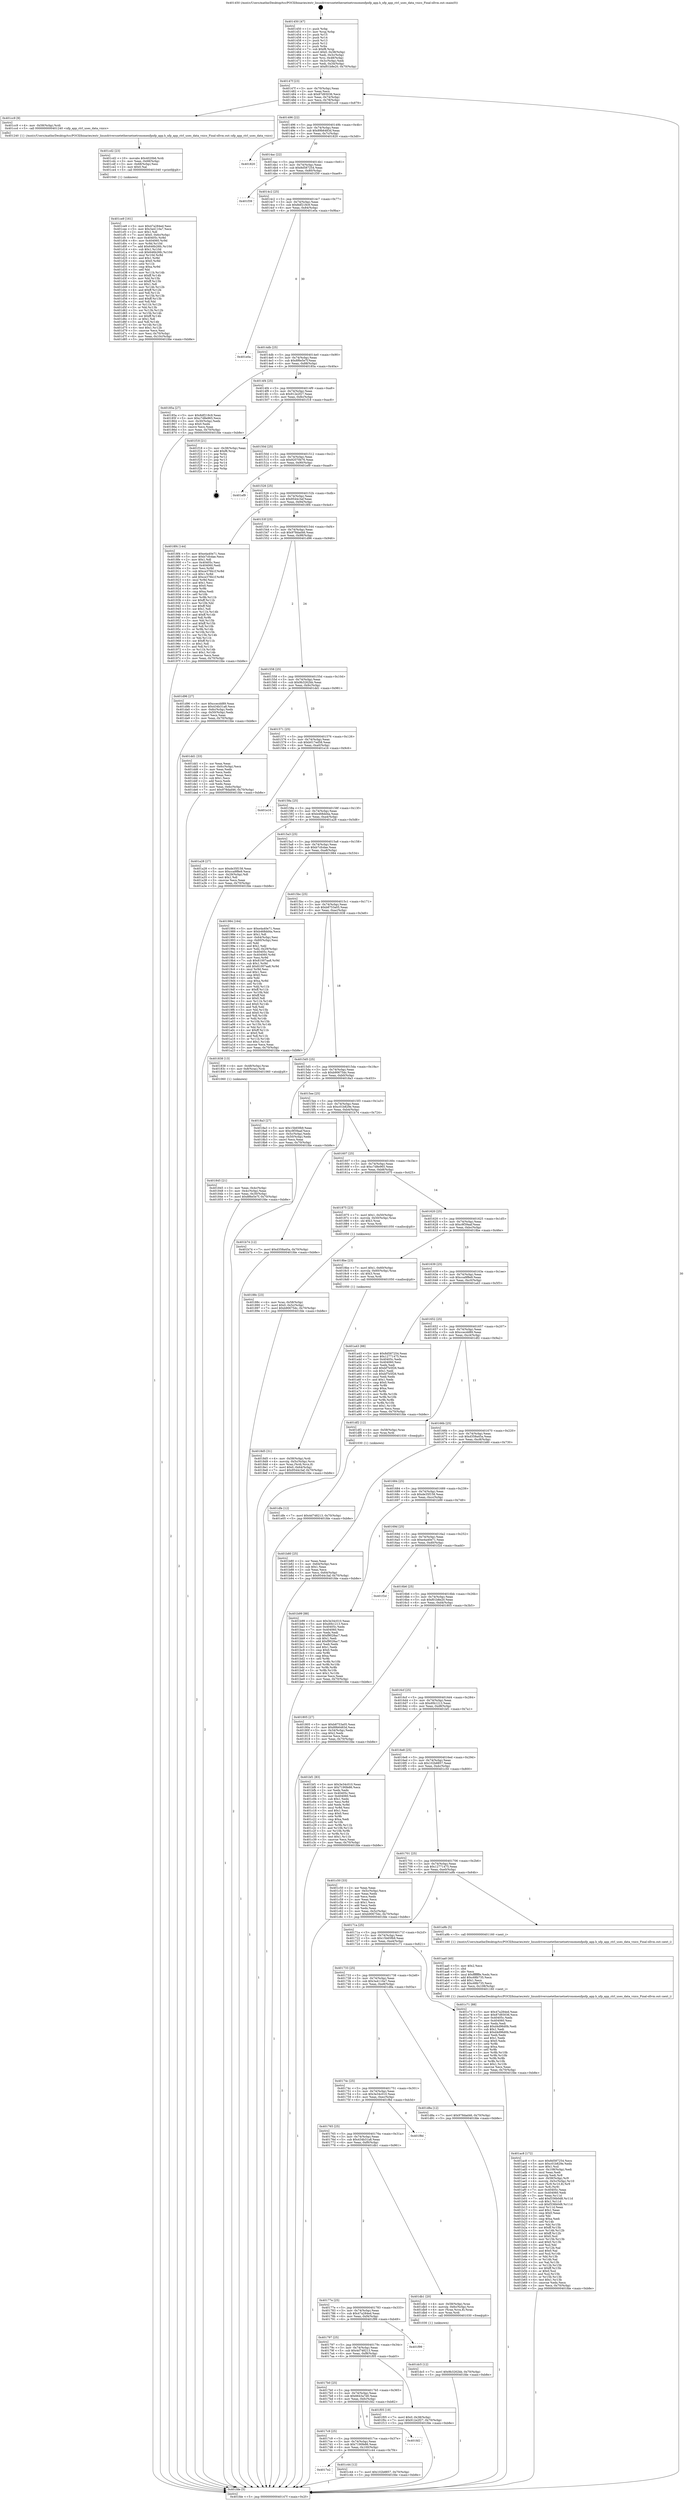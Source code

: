 digraph "0x401450" {
  label = "0x401450 (/mnt/c/Users/mathe/Desktop/tcc/POCII/binaries/extr_linuxdriversnetethernetnetronomenfpnfp_app.h_nfp_app_ctrl_uses_data_vnics_Final-ollvm.out::main(0))"
  labelloc = "t"
  node[shape=record]

  Entry [label="",width=0.3,height=0.3,shape=circle,fillcolor=black,style=filled]
  "0x40147f" [label="{
     0x40147f [23]\l
     | [instrs]\l
     &nbsp;&nbsp;0x40147f \<+3\>: mov -0x70(%rbp),%eax\l
     &nbsp;&nbsp;0x401482 \<+2\>: mov %eax,%ecx\l
     &nbsp;&nbsp;0x401484 \<+6\>: sub $0x87d93036,%ecx\l
     &nbsp;&nbsp;0x40148a \<+3\>: mov %eax,-0x74(%rbp)\l
     &nbsp;&nbsp;0x40148d \<+3\>: mov %ecx,-0x78(%rbp)\l
     &nbsp;&nbsp;0x401490 \<+6\>: je 0000000000401cc9 \<main+0x879\>\l
  }"]
  "0x401cc9" [label="{
     0x401cc9 [9]\l
     | [instrs]\l
     &nbsp;&nbsp;0x401cc9 \<+4\>: mov -0x58(%rbp),%rdi\l
     &nbsp;&nbsp;0x401ccd \<+5\>: call 0000000000401240 \<nfp_app_ctrl_uses_data_vnics\>\l
     | [calls]\l
     &nbsp;&nbsp;0x401240 \{1\} (/mnt/c/Users/mathe/Desktop/tcc/POCII/binaries/extr_linuxdriversnetethernetnetronomenfpnfp_app.h_nfp_app_ctrl_uses_data_vnics_Final-ollvm.out::nfp_app_ctrl_uses_data_vnics)\l
  }"]
  "0x401496" [label="{
     0x401496 [22]\l
     | [instrs]\l
     &nbsp;&nbsp;0x401496 \<+5\>: jmp 000000000040149b \<main+0x4b\>\l
     &nbsp;&nbsp;0x40149b \<+3\>: mov -0x74(%rbp),%eax\l
     &nbsp;&nbsp;0x40149e \<+5\>: sub $0x89b6483d,%eax\l
     &nbsp;&nbsp;0x4014a3 \<+3\>: mov %eax,-0x7c(%rbp)\l
     &nbsp;&nbsp;0x4014a6 \<+6\>: je 0000000000401820 \<main+0x3d0\>\l
  }"]
  Exit [label="",width=0.3,height=0.3,shape=circle,fillcolor=black,style=filled,peripheries=2]
  "0x401820" [label="{
     0x401820\l
  }", style=dashed]
  "0x4014ac" [label="{
     0x4014ac [22]\l
     | [instrs]\l
     &nbsp;&nbsp;0x4014ac \<+5\>: jmp 00000000004014b1 \<main+0x61\>\l
     &nbsp;&nbsp;0x4014b1 \<+3\>: mov -0x74(%rbp),%eax\l
     &nbsp;&nbsp;0x4014b4 \<+5\>: sub $0x8d587254,%eax\l
     &nbsp;&nbsp;0x4014b9 \<+3\>: mov %eax,-0x80(%rbp)\l
     &nbsp;&nbsp;0x4014bc \<+6\>: je 0000000000401f39 \<main+0xae9\>\l
  }"]
  "0x401dfe" [label="{
     0x401dfe [12]\l
     | [instrs]\l
     &nbsp;&nbsp;0x401dfe \<+7\>: movl $0x4d748213,-0x70(%rbp)\l
     &nbsp;&nbsp;0x401e05 \<+5\>: jmp 0000000000401fde \<main+0xb8e\>\l
  }"]
  "0x401f39" [label="{
     0x401f39\l
  }", style=dashed]
  "0x4014c2" [label="{
     0x4014c2 [25]\l
     | [instrs]\l
     &nbsp;&nbsp;0x4014c2 \<+5\>: jmp 00000000004014c7 \<main+0x77\>\l
     &nbsp;&nbsp;0x4014c7 \<+3\>: mov -0x74(%rbp),%eax\l
     &nbsp;&nbsp;0x4014ca \<+5\>: sub $0x8df218c9,%eax\l
     &nbsp;&nbsp;0x4014cf \<+6\>: mov %eax,-0x84(%rbp)\l
     &nbsp;&nbsp;0x4014d5 \<+6\>: je 0000000000401e0a \<main+0x9ba\>\l
  }"]
  "0x401dc5" [label="{
     0x401dc5 [12]\l
     | [instrs]\l
     &nbsp;&nbsp;0x401dc5 \<+7\>: movl $0x9b3262bb,-0x70(%rbp)\l
     &nbsp;&nbsp;0x401dcc \<+5\>: jmp 0000000000401fde \<main+0xb8e\>\l
  }"]
  "0x401e0a" [label="{
     0x401e0a\l
  }", style=dashed]
  "0x4014db" [label="{
     0x4014db [25]\l
     | [instrs]\l
     &nbsp;&nbsp;0x4014db \<+5\>: jmp 00000000004014e0 \<main+0x90\>\l
     &nbsp;&nbsp;0x4014e0 \<+3\>: mov -0x74(%rbp),%eax\l
     &nbsp;&nbsp;0x4014e3 \<+5\>: sub $0x8f6e5e7f,%eax\l
     &nbsp;&nbsp;0x4014e8 \<+6\>: mov %eax,-0x88(%rbp)\l
     &nbsp;&nbsp;0x4014ee \<+6\>: je 000000000040185a \<main+0x40a\>\l
  }"]
  "0x401ce9" [label="{
     0x401ce9 [161]\l
     | [instrs]\l
     &nbsp;&nbsp;0x401ce9 \<+5\>: mov $0x47a284ed,%esi\l
     &nbsp;&nbsp;0x401cee \<+5\>: mov $0x3a4110a7,%ecx\l
     &nbsp;&nbsp;0x401cf3 \<+2\>: mov $0x1,%dl\l
     &nbsp;&nbsp;0x401cf5 \<+7\>: movl $0x0,-0x6c(%rbp)\l
     &nbsp;&nbsp;0x401cfc \<+8\>: mov 0x40405c,%r8d\l
     &nbsp;&nbsp;0x401d04 \<+8\>: mov 0x404060,%r9d\l
     &nbsp;&nbsp;0x401d0c \<+3\>: mov %r8d,%r10d\l
     &nbsp;&nbsp;0x401d0f \<+7\>: add $0x646b26fc,%r10d\l
     &nbsp;&nbsp;0x401d16 \<+4\>: sub $0x1,%r10d\l
     &nbsp;&nbsp;0x401d1a \<+7\>: sub $0x646b26fc,%r10d\l
     &nbsp;&nbsp;0x401d21 \<+4\>: imul %r10d,%r8d\l
     &nbsp;&nbsp;0x401d25 \<+4\>: and $0x1,%r8d\l
     &nbsp;&nbsp;0x401d29 \<+4\>: cmp $0x0,%r8d\l
     &nbsp;&nbsp;0x401d2d \<+4\>: sete %r11b\l
     &nbsp;&nbsp;0x401d31 \<+4\>: cmp $0xa,%r9d\l
     &nbsp;&nbsp;0x401d35 \<+3\>: setl %bl\l
     &nbsp;&nbsp;0x401d38 \<+3\>: mov %r11b,%r14b\l
     &nbsp;&nbsp;0x401d3b \<+4\>: xor $0xff,%r14b\l
     &nbsp;&nbsp;0x401d3f \<+3\>: mov %bl,%r15b\l
     &nbsp;&nbsp;0x401d42 \<+4\>: xor $0xff,%r15b\l
     &nbsp;&nbsp;0x401d46 \<+3\>: xor $0x1,%dl\l
     &nbsp;&nbsp;0x401d49 \<+3\>: mov %r14b,%r12b\l
     &nbsp;&nbsp;0x401d4c \<+4\>: and $0xff,%r12b\l
     &nbsp;&nbsp;0x401d50 \<+3\>: and %dl,%r11b\l
     &nbsp;&nbsp;0x401d53 \<+3\>: mov %r15b,%r13b\l
     &nbsp;&nbsp;0x401d56 \<+4\>: and $0xff,%r13b\l
     &nbsp;&nbsp;0x401d5a \<+2\>: and %dl,%bl\l
     &nbsp;&nbsp;0x401d5c \<+3\>: or %r11b,%r12b\l
     &nbsp;&nbsp;0x401d5f \<+3\>: or %bl,%r13b\l
     &nbsp;&nbsp;0x401d62 \<+3\>: xor %r13b,%r12b\l
     &nbsp;&nbsp;0x401d65 \<+3\>: or %r15b,%r14b\l
     &nbsp;&nbsp;0x401d68 \<+4\>: xor $0xff,%r14b\l
     &nbsp;&nbsp;0x401d6c \<+3\>: or $0x1,%dl\l
     &nbsp;&nbsp;0x401d6f \<+3\>: and %dl,%r14b\l
     &nbsp;&nbsp;0x401d72 \<+3\>: or %r14b,%r12b\l
     &nbsp;&nbsp;0x401d75 \<+4\>: test $0x1,%r12b\l
     &nbsp;&nbsp;0x401d79 \<+3\>: cmovne %ecx,%esi\l
     &nbsp;&nbsp;0x401d7c \<+3\>: mov %esi,-0x70(%rbp)\l
     &nbsp;&nbsp;0x401d7f \<+6\>: mov %eax,-0x10c(%rbp)\l
     &nbsp;&nbsp;0x401d85 \<+5\>: jmp 0000000000401fde \<main+0xb8e\>\l
  }"]
  "0x40185a" [label="{
     0x40185a [27]\l
     | [instrs]\l
     &nbsp;&nbsp;0x40185a \<+5\>: mov $0x8df218c9,%eax\l
     &nbsp;&nbsp;0x40185f \<+5\>: mov $0xc7d8e965,%ecx\l
     &nbsp;&nbsp;0x401864 \<+3\>: mov -0x30(%rbp),%edx\l
     &nbsp;&nbsp;0x401867 \<+3\>: cmp $0x0,%edx\l
     &nbsp;&nbsp;0x40186a \<+3\>: cmove %ecx,%eax\l
     &nbsp;&nbsp;0x40186d \<+3\>: mov %eax,-0x70(%rbp)\l
     &nbsp;&nbsp;0x401870 \<+5\>: jmp 0000000000401fde \<main+0xb8e\>\l
  }"]
  "0x4014f4" [label="{
     0x4014f4 [25]\l
     | [instrs]\l
     &nbsp;&nbsp;0x4014f4 \<+5\>: jmp 00000000004014f9 \<main+0xa9\>\l
     &nbsp;&nbsp;0x4014f9 \<+3\>: mov -0x74(%rbp),%eax\l
     &nbsp;&nbsp;0x4014fc \<+5\>: sub $0x912e2f27,%eax\l
     &nbsp;&nbsp;0x401501 \<+6\>: mov %eax,-0x8c(%rbp)\l
     &nbsp;&nbsp;0x401507 \<+6\>: je 0000000000401f18 \<main+0xac8\>\l
  }"]
  "0x401cd2" [label="{
     0x401cd2 [23]\l
     | [instrs]\l
     &nbsp;&nbsp;0x401cd2 \<+10\>: movabs $0x4020b6,%rdi\l
     &nbsp;&nbsp;0x401cdc \<+3\>: mov %eax,-0x68(%rbp)\l
     &nbsp;&nbsp;0x401cdf \<+3\>: mov -0x68(%rbp),%esi\l
     &nbsp;&nbsp;0x401ce2 \<+2\>: mov $0x0,%al\l
     &nbsp;&nbsp;0x401ce4 \<+5\>: call 0000000000401040 \<printf@plt\>\l
     | [calls]\l
     &nbsp;&nbsp;0x401040 \{1\} (unknown)\l
  }"]
  "0x401f18" [label="{
     0x401f18 [21]\l
     | [instrs]\l
     &nbsp;&nbsp;0x401f18 \<+3\>: mov -0x38(%rbp),%eax\l
     &nbsp;&nbsp;0x401f1b \<+7\>: add $0xf8,%rsp\l
     &nbsp;&nbsp;0x401f22 \<+1\>: pop %rbx\l
     &nbsp;&nbsp;0x401f23 \<+2\>: pop %r12\l
     &nbsp;&nbsp;0x401f25 \<+2\>: pop %r13\l
     &nbsp;&nbsp;0x401f27 \<+2\>: pop %r14\l
     &nbsp;&nbsp;0x401f29 \<+2\>: pop %r15\l
     &nbsp;&nbsp;0x401f2b \<+1\>: pop %rbp\l
     &nbsp;&nbsp;0x401f2c \<+1\>: ret\l
  }"]
  "0x40150d" [label="{
     0x40150d [25]\l
     | [instrs]\l
     &nbsp;&nbsp;0x40150d \<+5\>: jmp 0000000000401512 \<main+0xc2\>\l
     &nbsp;&nbsp;0x401512 \<+3\>: mov -0x74(%rbp),%eax\l
     &nbsp;&nbsp;0x401515 \<+5\>: sub $0x92070b76,%eax\l
     &nbsp;&nbsp;0x40151a \<+6\>: mov %eax,-0x90(%rbp)\l
     &nbsp;&nbsp;0x401520 \<+6\>: je 0000000000401ef9 \<main+0xaa9\>\l
  }"]
  "0x4017e2" [label="{
     0x4017e2\l
  }", style=dashed]
  "0x401ef9" [label="{
     0x401ef9\l
  }", style=dashed]
  "0x401526" [label="{
     0x401526 [25]\l
     | [instrs]\l
     &nbsp;&nbsp;0x401526 \<+5\>: jmp 000000000040152b \<main+0xdb\>\l
     &nbsp;&nbsp;0x40152b \<+3\>: mov -0x74(%rbp),%eax\l
     &nbsp;&nbsp;0x40152e \<+5\>: sub $0x9544c3af,%eax\l
     &nbsp;&nbsp;0x401533 \<+6\>: mov %eax,-0x94(%rbp)\l
     &nbsp;&nbsp;0x401539 \<+6\>: je 00000000004018f4 \<main+0x4a4\>\l
  }"]
  "0x401c44" [label="{
     0x401c44 [12]\l
     | [instrs]\l
     &nbsp;&nbsp;0x401c44 \<+7\>: movl $0x102b8857,-0x70(%rbp)\l
     &nbsp;&nbsp;0x401c4b \<+5\>: jmp 0000000000401fde \<main+0xb8e\>\l
  }"]
  "0x4018f4" [label="{
     0x4018f4 [144]\l
     | [instrs]\l
     &nbsp;&nbsp;0x4018f4 \<+5\>: mov $0xe4a40e71,%eax\l
     &nbsp;&nbsp;0x4018f9 \<+5\>: mov $0xb7cfcdae,%ecx\l
     &nbsp;&nbsp;0x4018fe \<+2\>: mov $0x1,%dl\l
     &nbsp;&nbsp;0x401900 \<+7\>: mov 0x40405c,%esi\l
     &nbsp;&nbsp;0x401907 \<+7\>: mov 0x404060,%edi\l
     &nbsp;&nbsp;0x40190e \<+3\>: mov %esi,%r8d\l
     &nbsp;&nbsp;0x401911 \<+7\>: sub $0xce376b1f,%r8d\l
     &nbsp;&nbsp;0x401918 \<+4\>: sub $0x1,%r8d\l
     &nbsp;&nbsp;0x40191c \<+7\>: add $0xce376b1f,%r8d\l
     &nbsp;&nbsp;0x401923 \<+4\>: imul %r8d,%esi\l
     &nbsp;&nbsp;0x401927 \<+3\>: and $0x1,%esi\l
     &nbsp;&nbsp;0x40192a \<+3\>: cmp $0x0,%esi\l
     &nbsp;&nbsp;0x40192d \<+4\>: sete %r9b\l
     &nbsp;&nbsp;0x401931 \<+3\>: cmp $0xa,%edi\l
     &nbsp;&nbsp;0x401934 \<+4\>: setl %r10b\l
     &nbsp;&nbsp;0x401938 \<+3\>: mov %r9b,%r11b\l
     &nbsp;&nbsp;0x40193b \<+4\>: xor $0xff,%r11b\l
     &nbsp;&nbsp;0x40193f \<+3\>: mov %r10b,%bl\l
     &nbsp;&nbsp;0x401942 \<+3\>: xor $0xff,%bl\l
     &nbsp;&nbsp;0x401945 \<+3\>: xor $0x1,%dl\l
     &nbsp;&nbsp;0x401948 \<+3\>: mov %r11b,%r14b\l
     &nbsp;&nbsp;0x40194b \<+4\>: and $0xff,%r14b\l
     &nbsp;&nbsp;0x40194f \<+3\>: and %dl,%r9b\l
     &nbsp;&nbsp;0x401952 \<+3\>: mov %bl,%r15b\l
     &nbsp;&nbsp;0x401955 \<+4\>: and $0xff,%r15b\l
     &nbsp;&nbsp;0x401959 \<+3\>: and %dl,%r10b\l
     &nbsp;&nbsp;0x40195c \<+3\>: or %r9b,%r14b\l
     &nbsp;&nbsp;0x40195f \<+3\>: or %r10b,%r15b\l
     &nbsp;&nbsp;0x401962 \<+3\>: xor %r15b,%r14b\l
     &nbsp;&nbsp;0x401965 \<+3\>: or %bl,%r11b\l
     &nbsp;&nbsp;0x401968 \<+4\>: xor $0xff,%r11b\l
     &nbsp;&nbsp;0x40196c \<+3\>: or $0x1,%dl\l
     &nbsp;&nbsp;0x40196f \<+3\>: and %dl,%r11b\l
     &nbsp;&nbsp;0x401972 \<+3\>: or %r11b,%r14b\l
     &nbsp;&nbsp;0x401975 \<+4\>: test $0x1,%r14b\l
     &nbsp;&nbsp;0x401979 \<+3\>: cmovne %ecx,%eax\l
     &nbsp;&nbsp;0x40197c \<+3\>: mov %eax,-0x70(%rbp)\l
     &nbsp;&nbsp;0x40197f \<+5\>: jmp 0000000000401fde \<main+0xb8e\>\l
  }"]
  "0x40153f" [label="{
     0x40153f [25]\l
     | [instrs]\l
     &nbsp;&nbsp;0x40153f \<+5\>: jmp 0000000000401544 \<main+0xf4\>\l
     &nbsp;&nbsp;0x401544 \<+3\>: mov -0x74(%rbp),%eax\l
     &nbsp;&nbsp;0x401547 \<+5\>: sub $0x978dad46,%eax\l
     &nbsp;&nbsp;0x40154c \<+6\>: mov %eax,-0x98(%rbp)\l
     &nbsp;&nbsp;0x401552 \<+6\>: je 0000000000401d96 \<main+0x946\>\l
  }"]
  "0x4017c9" [label="{
     0x4017c9 [25]\l
     | [instrs]\l
     &nbsp;&nbsp;0x4017c9 \<+5\>: jmp 00000000004017ce \<main+0x37e\>\l
     &nbsp;&nbsp;0x4017ce \<+3\>: mov -0x74(%rbp),%eax\l
     &nbsp;&nbsp;0x4017d1 \<+5\>: sub $0x7190fe86,%eax\l
     &nbsp;&nbsp;0x4017d6 \<+6\>: mov %eax,-0x100(%rbp)\l
     &nbsp;&nbsp;0x4017dc \<+6\>: je 0000000000401c44 \<main+0x7f4\>\l
  }"]
  "0x401d96" [label="{
     0x401d96 [27]\l
     | [instrs]\l
     &nbsp;&nbsp;0x401d96 \<+5\>: mov $0xccecdd89,%eax\l
     &nbsp;&nbsp;0x401d9b \<+5\>: mov $0x434b31a8,%ecx\l
     &nbsp;&nbsp;0x401da0 \<+3\>: mov -0x6c(%rbp),%edx\l
     &nbsp;&nbsp;0x401da3 \<+3\>: cmp -0x50(%rbp),%edx\l
     &nbsp;&nbsp;0x401da6 \<+3\>: cmovl %ecx,%eax\l
     &nbsp;&nbsp;0x401da9 \<+3\>: mov %eax,-0x70(%rbp)\l
     &nbsp;&nbsp;0x401dac \<+5\>: jmp 0000000000401fde \<main+0xb8e\>\l
  }"]
  "0x401558" [label="{
     0x401558 [25]\l
     | [instrs]\l
     &nbsp;&nbsp;0x401558 \<+5\>: jmp 000000000040155d \<main+0x10d\>\l
     &nbsp;&nbsp;0x40155d \<+3\>: mov -0x74(%rbp),%eax\l
     &nbsp;&nbsp;0x401560 \<+5\>: sub $0x9b3262bb,%eax\l
     &nbsp;&nbsp;0x401565 \<+6\>: mov %eax,-0x9c(%rbp)\l
     &nbsp;&nbsp;0x40156b \<+6\>: je 0000000000401dd1 \<main+0x981\>\l
  }"]
  "0x401fd2" [label="{
     0x401fd2\l
  }", style=dashed]
  "0x401dd1" [label="{
     0x401dd1 [33]\l
     | [instrs]\l
     &nbsp;&nbsp;0x401dd1 \<+2\>: xor %eax,%eax\l
     &nbsp;&nbsp;0x401dd3 \<+3\>: mov -0x6c(%rbp),%ecx\l
     &nbsp;&nbsp;0x401dd6 \<+2\>: mov %eax,%edx\l
     &nbsp;&nbsp;0x401dd8 \<+2\>: sub %ecx,%edx\l
     &nbsp;&nbsp;0x401dda \<+2\>: mov %eax,%ecx\l
     &nbsp;&nbsp;0x401ddc \<+3\>: sub $0x1,%ecx\l
     &nbsp;&nbsp;0x401ddf \<+2\>: add %ecx,%edx\l
     &nbsp;&nbsp;0x401de1 \<+2\>: sub %edx,%eax\l
     &nbsp;&nbsp;0x401de3 \<+3\>: mov %eax,-0x6c(%rbp)\l
     &nbsp;&nbsp;0x401de6 \<+7\>: movl $0x978dad46,-0x70(%rbp)\l
     &nbsp;&nbsp;0x401ded \<+5\>: jmp 0000000000401fde \<main+0xb8e\>\l
  }"]
  "0x401571" [label="{
     0x401571 [25]\l
     | [instrs]\l
     &nbsp;&nbsp;0x401571 \<+5\>: jmp 0000000000401576 \<main+0x126\>\l
     &nbsp;&nbsp;0x401576 \<+3\>: mov -0x74(%rbp),%eax\l
     &nbsp;&nbsp;0x401579 \<+5\>: sub $0xb017ed58,%eax\l
     &nbsp;&nbsp;0x40157e \<+6\>: mov %eax,-0xa0(%rbp)\l
     &nbsp;&nbsp;0x401584 \<+6\>: je 0000000000401e16 \<main+0x9c6\>\l
  }"]
  "0x4017b0" [label="{
     0x4017b0 [25]\l
     | [instrs]\l
     &nbsp;&nbsp;0x4017b0 \<+5\>: jmp 00000000004017b5 \<main+0x365\>\l
     &nbsp;&nbsp;0x4017b5 \<+3\>: mov -0x74(%rbp),%eax\l
     &nbsp;&nbsp;0x4017b8 \<+5\>: sub $0x6643a7d0,%eax\l
     &nbsp;&nbsp;0x4017bd \<+6\>: mov %eax,-0xfc(%rbp)\l
     &nbsp;&nbsp;0x4017c3 \<+6\>: je 0000000000401fd2 \<main+0xb82\>\l
  }"]
  "0x401e16" [label="{
     0x401e16\l
  }", style=dashed]
  "0x40158a" [label="{
     0x40158a [25]\l
     | [instrs]\l
     &nbsp;&nbsp;0x40158a \<+5\>: jmp 000000000040158f \<main+0x13f\>\l
     &nbsp;&nbsp;0x40158f \<+3\>: mov -0x74(%rbp),%eax\l
     &nbsp;&nbsp;0x401592 \<+5\>: sub $0xb468dd4a,%eax\l
     &nbsp;&nbsp;0x401597 \<+6\>: mov %eax,-0xa4(%rbp)\l
     &nbsp;&nbsp;0x40159d \<+6\>: je 0000000000401a28 \<main+0x5d8\>\l
  }"]
  "0x401f05" [label="{
     0x401f05 [19]\l
     | [instrs]\l
     &nbsp;&nbsp;0x401f05 \<+7\>: movl $0x0,-0x38(%rbp)\l
     &nbsp;&nbsp;0x401f0c \<+7\>: movl $0x912e2f27,-0x70(%rbp)\l
     &nbsp;&nbsp;0x401f13 \<+5\>: jmp 0000000000401fde \<main+0xb8e\>\l
  }"]
  "0x401a28" [label="{
     0x401a28 [27]\l
     | [instrs]\l
     &nbsp;&nbsp;0x401a28 \<+5\>: mov $0xde35f158,%eax\l
     &nbsp;&nbsp;0x401a2d \<+5\>: mov $0xcca9f8e9,%ecx\l
     &nbsp;&nbsp;0x401a32 \<+3\>: mov -0x29(%rbp),%dl\l
     &nbsp;&nbsp;0x401a35 \<+3\>: test $0x1,%dl\l
     &nbsp;&nbsp;0x401a38 \<+3\>: cmovne %ecx,%eax\l
     &nbsp;&nbsp;0x401a3b \<+3\>: mov %eax,-0x70(%rbp)\l
     &nbsp;&nbsp;0x401a3e \<+5\>: jmp 0000000000401fde \<main+0xb8e\>\l
  }"]
  "0x4015a3" [label="{
     0x4015a3 [25]\l
     | [instrs]\l
     &nbsp;&nbsp;0x4015a3 \<+5\>: jmp 00000000004015a8 \<main+0x158\>\l
     &nbsp;&nbsp;0x4015a8 \<+3\>: mov -0x74(%rbp),%eax\l
     &nbsp;&nbsp;0x4015ab \<+5\>: sub $0xb7cfcdae,%eax\l
     &nbsp;&nbsp;0x4015b0 \<+6\>: mov %eax,-0xa8(%rbp)\l
     &nbsp;&nbsp;0x4015b6 \<+6\>: je 0000000000401984 \<main+0x534\>\l
  }"]
  "0x401797" [label="{
     0x401797 [25]\l
     | [instrs]\l
     &nbsp;&nbsp;0x401797 \<+5\>: jmp 000000000040179c \<main+0x34c\>\l
     &nbsp;&nbsp;0x40179c \<+3\>: mov -0x74(%rbp),%eax\l
     &nbsp;&nbsp;0x40179f \<+5\>: sub $0x4d748213,%eax\l
     &nbsp;&nbsp;0x4017a4 \<+6\>: mov %eax,-0xf8(%rbp)\l
     &nbsp;&nbsp;0x4017aa \<+6\>: je 0000000000401f05 \<main+0xab5\>\l
  }"]
  "0x401984" [label="{
     0x401984 [164]\l
     | [instrs]\l
     &nbsp;&nbsp;0x401984 \<+5\>: mov $0xe4a40e71,%eax\l
     &nbsp;&nbsp;0x401989 \<+5\>: mov $0xb468dd4a,%ecx\l
     &nbsp;&nbsp;0x40198e \<+2\>: mov $0x1,%dl\l
     &nbsp;&nbsp;0x401990 \<+3\>: mov -0x64(%rbp),%esi\l
     &nbsp;&nbsp;0x401993 \<+3\>: cmp -0x60(%rbp),%esi\l
     &nbsp;&nbsp;0x401996 \<+4\>: setl %dil\l
     &nbsp;&nbsp;0x40199a \<+4\>: and $0x1,%dil\l
     &nbsp;&nbsp;0x40199e \<+4\>: mov %dil,-0x29(%rbp)\l
     &nbsp;&nbsp;0x4019a2 \<+7\>: mov 0x40405c,%esi\l
     &nbsp;&nbsp;0x4019a9 \<+8\>: mov 0x404060,%r8d\l
     &nbsp;&nbsp;0x4019b1 \<+3\>: mov %esi,%r9d\l
     &nbsp;&nbsp;0x4019b4 \<+7\>: sub $0x81007aa8,%r9d\l
     &nbsp;&nbsp;0x4019bb \<+4\>: sub $0x1,%r9d\l
     &nbsp;&nbsp;0x4019bf \<+7\>: add $0x81007aa8,%r9d\l
     &nbsp;&nbsp;0x4019c6 \<+4\>: imul %r9d,%esi\l
     &nbsp;&nbsp;0x4019ca \<+3\>: and $0x1,%esi\l
     &nbsp;&nbsp;0x4019cd \<+3\>: cmp $0x0,%esi\l
     &nbsp;&nbsp;0x4019d0 \<+4\>: sete %dil\l
     &nbsp;&nbsp;0x4019d4 \<+4\>: cmp $0xa,%r8d\l
     &nbsp;&nbsp;0x4019d8 \<+4\>: setl %r10b\l
     &nbsp;&nbsp;0x4019dc \<+3\>: mov %dil,%r11b\l
     &nbsp;&nbsp;0x4019df \<+4\>: xor $0xff,%r11b\l
     &nbsp;&nbsp;0x4019e3 \<+3\>: mov %r10b,%bl\l
     &nbsp;&nbsp;0x4019e6 \<+3\>: xor $0xff,%bl\l
     &nbsp;&nbsp;0x4019e9 \<+3\>: xor $0x0,%dl\l
     &nbsp;&nbsp;0x4019ec \<+3\>: mov %r11b,%r14b\l
     &nbsp;&nbsp;0x4019ef \<+4\>: and $0x0,%r14b\l
     &nbsp;&nbsp;0x4019f3 \<+3\>: and %dl,%dil\l
     &nbsp;&nbsp;0x4019f6 \<+3\>: mov %bl,%r15b\l
     &nbsp;&nbsp;0x4019f9 \<+4\>: and $0x0,%r15b\l
     &nbsp;&nbsp;0x4019fd \<+3\>: and %dl,%r10b\l
     &nbsp;&nbsp;0x401a00 \<+3\>: or %dil,%r14b\l
     &nbsp;&nbsp;0x401a03 \<+3\>: or %r10b,%r15b\l
     &nbsp;&nbsp;0x401a06 \<+3\>: xor %r15b,%r14b\l
     &nbsp;&nbsp;0x401a09 \<+3\>: or %bl,%r11b\l
     &nbsp;&nbsp;0x401a0c \<+4\>: xor $0xff,%r11b\l
     &nbsp;&nbsp;0x401a10 \<+3\>: or $0x0,%dl\l
     &nbsp;&nbsp;0x401a13 \<+3\>: and %dl,%r11b\l
     &nbsp;&nbsp;0x401a16 \<+3\>: or %r11b,%r14b\l
     &nbsp;&nbsp;0x401a19 \<+4\>: test $0x1,%r14b\l
     &nbsp;&nbsp;0x401a1d \<+3\>: cmovne %ecx,%eax\l
     &nbsp;&nbsp;0x401a20 \<+3\>: mov %eax,-0x70(%rbp)\l
     &nbsp;&nbsp;0x401a23 \<+5\>: jmp 0000000000401fde \<main+0xb8e\>\l
  }"]
  "0x4015bc" [label="{
     0x4015bc [25]\l
     | [instrs]\l
     &nbsp;&nbsp;0x4015bc \<+5\>: jmp 00000000004015c1 \<main+0x171\>\l
     &nbsp;&nbsp;0x4015c1 \<+3\>: mov -0x74(%rbp),%eax\l
     &nbsp;&nbsp;0x4015c4 \<+5\>: sub $0xb8753a05,%eax\l
     &nbsp;&nbsp;0x4015c9 \<+6\>: mov %eax,-0xac(%rbp)\l
     &nbsp;&nbsp;0x4015cf \<+6\>: je 0000000000401838 \<main+0x3e8\>\l
  }"]
  "0x401f99" [label="{
     0x401f99\l
  }", style=dashed]
  "0x401838" [label="{
     0x401838 [13]\l
     | [instrs]\l
     &nbsp;&nbsp;0x401838 \<+4\>: mov -0x48(%rbp),%rax\l
     &nbsp;&nbsp;0x40183c \<+4\>: mov 0x8(%rax),%rdi\l
     &nbsp;&nbsp;0x401840 \<+5\>: call 0000000000401060 \<atoi@plt\>\l
     | [calls]\l
     &nbsp;&nbsp;0x401060 \{1\} (unknown)\l
  }"]
  "0x4015d5" [label="{
     0x4015d5 [25]\l
     | [instrs]\l
     &nbsp;&nbsp;0x4015d5 \<+5\>: jmp 00000000004015da \<main+0x18a\>\l
     &nbsp;&nbsp;0x4015da \<+3\>: mov -0x74(%rbp),%eax\l
     &nbsp;&nbsp;0x4015dd \<+5\>: sub $0xb90675dc,%eax\l
     &nbsp;&nbsp;0x4015e2 \<+6\>: mov %eax,-0xb0(%rbp)\l
     &nbsp;&nbsp;0x4015e8 \<+6\>: je 00000000004018a3 \<main+0x453\>\l
  }"]
  "0x40177e" [label="{
     0x40177e [25]\l
     | [instrs]\l
     &nbsp;&nbsp;0x40177e \<+5\>: jmp 0000000000401783 \<main+0x333\>\l
     &nbsp;&nbsp;0x401783 \<+3\>: mov -0x74(%rbp),%eax\l
     &nbsp;&nbsp;0x401786 \<+5\>: sub $0x47a284ed,%eax\l
     &nbsp;&nbsp;0x40178b \<+6\>: mov %eax,-0xf4(%rbp)\l
     &nbsp;&nbsp;0x401791 \<+6\>: je 0000000000401f99 \<main+0xb49\>\l
  }"]
  "0x4018a3" [label="{
     0x4018a3 [27]\l
     | [instrs]\l
     &nbsp;&nbsp;0x4018a3 \<+5\>: mov $0x15b65fb9,%eax\l
     &nbsp;&nbsp;0x4018a8 \<+5\>: mov $0xc9f39aaf,%ecx\l
     &nbsp;&nbsp;0x4018ad \<+3\>: mov -0x5c(%rbp),%edx\l
     &nbsp;&nbsp;0x4018b0 \<+3\>: cmp -0x50(%rbp),%edx\l
     &nbsp;&nbsp;0x4018b3 \<+3\>: cmovl %ecx,%eax\l
     &nbsp;&nbsp;0x4018b6 \<+3\>: mov %eax,-0x70(%rbp)\l
     &nbsp;&nbsp;0x4018b9 \<+5\>: jmp 0000000000401fde \<main+0xb8e\>\l
  }"]
  "0x4015ee" [label="{
     0x4015ee [25]\l
     | [instrs]\l
     &nbsp;&nbsp;0x4015ee \<+5\>: jmp 00000000004015f3 \<main+0x1a3\>\l
     &nbsp;&nbsp;0x4015f3 \<+3\>: mov -0x74(%rbp),%eax\l
     &nbsp;&nbsp;0x4015f6 \<+5\>: sub $0xc01b829e,%eax\l
     &nbsp;&nbsp;0x4015fb \<+6\>: mov %eax,-0xb4(%rbp)\l
     &nbsp;&nbsp;0x401601 \<+6\>: je 0000000000401b74 \<main+0x724\>\l
  }"]
  "0x401db1" [label="{
     0x401db1 [20]\l
     | [instrs]\l
     &nbsp;&nbsp;0x401db1 \<+4\>: mov -0x58(%rbp),%rax\l
     &nbsp;&nbsp;0x401db5 \<+4\>: movslq -0x6c(%rbp),%rcx\l
     &nbsp;&nbsp;0x401db9 \<+4\>: mov (%rax,%rcx,8),%rax\l
     &nbsp;&nbsp;0x401dbd \<+3\>: mov %rax,%rdi\l
     &nbsp;&nbsp;0x401dc0 \<+5\>: call 0000000000401030 \<free@plt\>\l
     | [calls]\l
     &nbsp;&nbsp;0x401030 \{1\} (unknown)\l
  }"]
  "0x401b74" [label="{
     0x401b74 [12]\l
     | [instrs]\l
     &nbsp;&nbsp;0x401b74 \<+7\>: movl $0xd358a45a,-0x70(%rbp)\l
     &nbsp;&nbsp;0x401b7b \<+5\>: jmp 0000000000401fde \<main+0xb8e\>\l
  }"]
  "0x401607" [label="{
     0x401607 [25]\l
     | [instrs]\l
     &nbsp;&nbsp;0x401607 \<+5\>: jmp 000000000040160c \<main+0x1bc\>\l
     &nbsp;&nbsp;0x40160c \<+3\>: mov -0x74(%rbp),%eax\l
     &nbsp;&nbsp;0x40160f \<+5\>: sub $0xc7d8e965,%eax\l
     &nbsp;&nbsp;0x401614 \<+6\>: mov %eax,-0xb8(%rbp)\l
     &nbsp;&nbsp;0x40161a \<+6\>: je 0000000000401875 \<main+0x425\>\l
  }"]
  "0x401765" [label="{
     0x401765 [25]\l
     | [instrs]\l
     &nbsp;&nbsp;0x401765 \<+5\>: jmp 000000000040176a \<main+0x31a\>\l
     &nbsp;&nbsp;0x40176a \<+3\>: mov -0x74(%rbp),%eax\l
     &nbsp;&nbsp;0x40176d \<+5\>: sub $0x434b31a8,%eax\l
     &nbsp;&nbsp;0x401772 \<+6\>: mov %eax,-0xf0(%rbp)\l
     &nbsp;&nbsp;0x401778 \<+6\>: je 0000000000401db1 \<main+0x961\>\l
  }"]
  "0x401875" [label="{
     0x401875 [23]\l
     | [instrs]\l
     &nbsp;&nbsp;0x401875 \<+7\>: movl $0x1,-0x50(%rbp)\l
     &nbsp;&nbsp;0x40187c \<+4\>: movslq -0x50(%rbp),%rax\l
     &nbsp;&nbsp;0x401880 \<+4\>: shl $0x3,%rax\l
     &nbsp;&nbsp;0x401884 \<+3\>: mov %rax,%rdi\l
     &nbsp;&nbsp;0x401887 \<+5\>: call 0000000000401050 \<malloc@plt\>\l
     | [calls]\l
     &nbsp;&nbsp;0x401050 \{1\} (unknown)\l
  }"]
  "0x401620" [label="{
     0x401620 [25]\l
     | [instrs]\l
     &nbsp;&nbsp;0x401620 \<+5\>: jmp 0000000000401625 \<main+0x1d5\>\l
     &nbsp;&nbsp;0x401625 \<+3\>: mov -0x74(%rbp),%eax\l
     &nbsp;&nbsp;0x401628 \<+5\>: sub $0xc9f39aaf,%eax\l
     &nbsp;&nbsp;0x40162d \<+6\>: mov %eax,-0xbc(%rbp)\l
     &nbsp;&nbsp;0x401633 \<+6\>: je 00000000004018be \<main+0x46e\>\l
  }"]
  "0x401f8d" [label="{
     0x401f8d\l
  }", style=dashed]
  "0x4018be" [label="{
     0x4018be [23]\l
     | [instrs]\l
     &nbsp;&nbsp;0x4018be \<+7\>: movl $0x1,-0x60(%rbp)\l
     &nbsp;&nbsp;0x4018c5 \<+4\>: movslq -0x60(%rbp),%rax\l
     &nbsp;&nbsp;0x4018c9 \<+4\>: shl $0x3,%rax\l
     &nbsp;&nbsp;0x4018cd \<+3\>: mov %rax,%rdi\l
     &nbsp;&nbsp;0x4018d0 \<+5\>: call 0000000000401050 \<malloc@plt\>\l
     | [calls]\l
     &nbsp;&nbsp;0x401050 \{1\} (unknown)\l
  }"]
  "0x401639" [label="{
     0x401639 [25]\l
     | [instrs]\l
     &nbsp;&nbsp;0x401639 \<+5\>: jmp 000000000040163e \<main+0x1ee\>\l
     &nbsp;&nbsp;0x40163e \<+3\>: mov -0x74(%rbp),%eax\l
     &nbsp;&nbsp;0x401641 \<+5\>: sub $0xcca9f8e9,%eax\l
     &nbsp;&nbsp;0x401646 \<+6\>: mov %eax,-0xc0(%rbp)\l
     &nbsp;&nbsp;0x40164c \<+6\>: je 0000000000401a43 \<main+0x5f3\>\l
  }"]
  "0x40174c" [label="{
     0x40174c [25]\l
     | [instrs]\l
     &nbsp;&nbsp;0x40174c \<+5\>: jmp 0000000000401751 \<main+0x301\>\l
     &nbsp;&nbsp;0x401751 \<+3\>: mov -0x74(%rbp),%eax\l
     &nbsp;&nbsp;0x401754 \<+5\>: sub $0x3e34c010,%eax\l
     &nbsp;&nbsp;0x401759 \<+6\>: mov %eax,-0xec(%rbp)\l
     &nbsp;&nbsp;0x40175f \<+6\>: je 0000000000401f8d \<main+0xb3d\>\l
  }"]
  "0x401a43" [label="{
     0x401a43 [88]\l
     | [instrs]\l
     &nbsp;&nbsp;0x401a43 \<+5\>: mov $0x8d587254,%eax\l
     &nbsp;&nbsp;0x401a48 \<+5\>: mov $0x12771475,%ecx\l
     &nbsp;&nbsp;0x401a4d \<+7\>: mov 0x40405c,%edx\l
     &nbsp;&nbsp;0x401a54 \<+7\>: mov 0x404060,%esi\l
     &nbsp;&nbsp;0x401a5b \<+2\>: mov %edx,%edi\l
     &nbsp;&nbsp;0x401a5d \<+6\>: add $0xbf7b5f26,%edi\l
     &nbsp;&nbsp;0x401a63 \<+3\>: sub $0x1,%edi\l
     &nbsp;&nbsp;0x401a66 \<+6\>: sub $0xbf7b5f26,%edi\l
     &nbsp;&nbsp;0x401a6c \<+3\>: imul %edi,%edx\l
     &nbsp;&nbsp;0x401a6f \<+3\>: and $0x1,%edx\l
     &nbsp;&nbsp;0x401a72 \<+3\>: cmp $0x0,%edx\l
     &nbsp;&nbsp;0x401a75 \<+4\>: sete %r8b\l
     &nbsp;&nbsp;0x401a79 \<+3\>: cmp $0xa,%esi\l
     &nbsp;&nbsp;0x401a7c \<+4\>: setl %r9b\l
     &nbsp;&nbsp;0x401a80 \<+3\>: mov %r8b,%r10b\l
     &nbsp;&nbsp;0x401a83 \<+3\>: and %r9b,%r10b\l
     &nbsp;&nbsp;0x401a86 \<+3\>: xor %r9b,%r8b\l
     &nbsp;&nbsp;0x401a89 \<+3\>: or %r8b,%r10b\l
     &nbsp;&nbsp;0x401a8c \<+4\>: test $0x1,%r10b\l
     &nbsp;&nbsp;0x401a90 \<+3\>: cmovne %ecx,%eax\l
     &nbsp;&nbsp;0x401a93 \<+3\>: mov %eax,-0x70(%rbp)\l
     &nbsp;&nbsp;0x401a96 \<+5\>: jmp 0000000000401fde \<main+0xb8e\>\l
  }"]
  "0x401652" [label="{
     0x401652 [25]\l
     | [instrs]\l
     &nbsp;&nbsp;0x401652 \<+5\>: jmp 0000000000401657 \<main+0x207\>\l
     &nbsp;&nbsp;0x401657 \<+3\>: mov -0x74(%rbp),%eax\l
     &nbsp;&nbsp;0x40165a \<+5\>: sub $0xccecdd89,%eax\l
     &nbsp;&nbsp;0x40165f \<+6\>: mov %eax,-0xc4(%rbp)\l
     &nbsp;&nbsp;0x401665 \<+6\>: je 0000000000401df2 \<main+0x9a2\>\l
  }"]
  "0x401d8a" [label="{
     0x401d8a [12]\l
     | [instrs]\l
     &nbsp;&nbsp;0x401d8a \<+7\>: movl $0x978dad46,-0x70(%rbp)\l
     &nbsp;&nbsp;0x401d91 \<+5\>: jmp 0000000000401fde \<main+0xb8e\>\l
  }"]
  "0x401df2" [label="{
     0x401df2 [12]\l
     | [instrs]\l
     &nbsp;&nbsp;0x401df2 \<+4\>: mov -0x58(%rbp),%rax\l
     &nbsp;&nbsp;0x401df6 \<+3\>: mov %rax,%rdi\l
     &nbsp;&nbsp;0x401df9 \<+5\>: call 0000000000401030 \<free@plt\>\l
     | [calls]\l
     &nbsp;&nbsp;0x401030 \{1\} (unknown)\l
  }"]
  "0x40166b" [label="{
     0x40166b [25]\l
     | [instrs]\l
     &nbsp;&nbsp;0x40166b \<+5\>: jmp 0000000000401670 \<main+0x220\>\l
     &nbsp;&nbsp;0x401670 \<+3\>: mov -0x74(%rbp),%eax\l
     &nbsp;&nbsp;0x401673 \<+5\>: sub $0xd358a45a,%eax\l
     &nbsp;&nbsp;0x401678 \<+6\>: mov %eax,-0xc8(%rbp)\l
     &nbsp;&nbsp;0x40167e \<+6\>: je 0000000000401b80 \<main+0x730\>\l
  }"]
  "0x401733" [label="{
     0x401733 [25]\l
     | [instrs]\l
     &nbsp;&nbsp;0x401733 \<+5\>: jmp 0000000000401738 \<main+0x2e8\>\l
     &nbsp;&nbsp;0x401738 \<+3\>: mov -0x74(%rbp),%eax\l
     &nbsp;&nbsp;0x40173b \<+5\>: sub $0x3a4110a7,%eax\l
     &nbsp;&nbsp;0x401740 \<+6\>: mov %eax,-0xe8(%rbp)\l
     &nbsp;&nbsp;0x401746 \<+6\>: je 0000000000401d8a \<main+0x93a\>\l
  }"]
  "0x401b80" [label="{
     0x401b80 [25]\l
     | [instrs]\l
     &nbsp;&nbsp;0x401b80 \<+2\>: xor %eax,%eax\l
     &nbsp;&nbsp;0x401b82 \<+3\>: mov -0x64(%rbp),%ecx\l
     &nbsp;&nbsp;0x401b85 \<+3\>: sub $0x1,%eax\l
     &nbsp;&nbsp;0x401b88 \<+2\>: sub %eax,%ecx\l
     &nbsp;&nbsp;0x401b8a \<+3\>: mov %ecx,-0x64(%rbp)\l
     &nbsp;&nbsp;0x401b8d \<+7\>: movl $0x9544c3af,-0x70(%rbp)\l
     &nbsp;&nbsp;0x401b94 \<+5\>: jmp 0000000000401fde \<main+0xb8e\>\l
  }"]
  "0x401684" [label="{
     0x401684 [25]\l
     | [instrs]\l
     &nbsp;&nbsp;0x401684 \<+5\>: jmp 0000000000401689 \<main+0x239\>\l
     &nbsp;&nbsp;0x401689 \<+3\>: mov -0x74(%rbp),%eax\l
     &nbsp;&nbsp;0x40168c \<+5\>: sub $0xde35f158,%eax\l
     &nbsp;&nbsp;0x401691 \<+6\>: mov %eax,-0xcc(%rbp)\l
     &nbsp;&nbsp;0x401697 \<+6\>: je 0000000000401b99 \<main+0x749\>\l
  }"]
  "0x401c71" [label="{
     0x401c71 [88]\l
     | [instrs]\l
     &nbsp;&nbsp;0x401c71 \<+5\>: mov $0x47a284ed,%eax\l
     &nbsp;&nbsp;0x401c76 \<+5\>: mov $0x87d93036,%ecx\l
     &nbsp;&nbsp;0x401c7b \<+7\>: mov 0x40405c,%edx\l
     &nbsp;&nbsp;0x401c82 \<+7\>: mov 0x404060,%esi\l
     &nbsp;&nbsp;0x401c89 \<+2\>: mov %edx,%edi\l
     &nbsp;&nbsp;0x401c8b \<+6\>: add $0xd4d96d0b,%edi\l
     &nbsp;&nbsp;0x401c91 \<+3\>: sub $0x1,%edi\l
     &nbsp;&nbsp;0x401c94 \<+6\>: sub $0xd4d96d0b,%edi\l
     &nbsp;&nbsp;0x401c9a \<+3\>: imul %edi,%edx\l
     &nbsp;&nbsp;0x401c9d \<+3\>: and $0x1,%edx\l
     &nbsp;&nbsp;0x401ca0 \<+3\>: cmp $0x0,%edx\l
     &nbsp;&nbsp;0x401ca3 \<+4\>: sete %r8b\l
     &nbsp;&nbsp;0x401ca7 \<+3\>: cmp $0xa,%esi\l
     &nbsp;&nbsp;0x401caa \<+4\>: setl %r9b\l
     &nbsp;&nbsp;0x401cae \<+3\>: mov %r8b,%r10b\l
     &nbsp;&nbsp;0x401cb1 \<+3\>: and %r9b,%r10b\l
     &nbsp;&nbsp;0x401cb4 \<+3\>: xor %r9b,%r8b\l
     &nbsp;&nbsp;0x401cb7 \<+3\>: or %r8b,%r10b\l
     &nbsp;&nbsp;0x401cba \<+4\>: test $0x1,%r10b\l
     &nbsp;&nbsp;0x401cbe \<+3\>: cmovne %ecx,%eax\l
     &nbsp;&nbsp;0x401cc1 \<+3\>: mov %eax,-0x70(%rbp)\l
     &nbsp;&nbsp;0x401cc4 \<+5\>: jmp 0000000000401fde \<main+0xb8e\>\l
  }"]
  "0x401b99" [label="{
     0x401b99 [88]\l
     | [instrs]\l
     &nbsp;&nbsp;0x401b99 \<+5\>: mov $0x3e34c010,%eax\l
     &nbsp;&nbsp;0x401b9e \<+5\>: mov $0xd0b1213,%ecx\l
     &nbsp;&nbsp;0x401ba3 \<+7\>: mov 0x40405c,%edx\l
     &nbsp;&nbsp;0x401baa \<+7\>: mov 0x404060,%esi\l
     &nbsp;&nbsp;0x401bb1 \<+2\>: mov %edx,%edi\l
     &nbsp;&nbsp;0x401bb3 \<+6\>: sub $0xf9028ac7,%edi\l
     &nbsp;&nbsp;0x401bb9 \<+3\>: sub $0x1,%edi\l
     &nbsp;&nbsp;0x401bbc \<+6\>: add $0xf9028ac7,%edi\l
     &nbsp;&nbsp;0x401bc2 \<+3\>: imul %edi,%edx\l
     &nbsp;&nbsp;0x401bc5 \<+3\>: and $0x1,%edx\l
     &nbsp;&nbsp;0x401bc8 \<+3\>: cmp $0x0,%edx\l
     &nbsp;&nbsp;0x401bcb \<+4\>: sete %r8b\l
     &nbsp;&nbsp;0x401bcf \<+3\>: cmp $0xa,%esi\l
     &nbsp;&nbsp;0x401bd2 \<+4\>: setl %r9b\l
     &nbsp;&nbsp;0x401bd6 \<+3\>: mov %r8b,%r10b\l
     &nbsp;&nbsp;0x401bd9 \<+3\>: and %r9b,%r10b\l
     &nbsp;&nbsp;0x401bdc \<+3\>: xor %r9b,%r8b\l
     &nbsp;&nbsp;0x401bdf \<+3\>: or %r8b,%r10b\l
     &nbsp;&nbsp;0x401be2 \<+4\>: test $0x1,%r10b\l
     &nbsp;&nbsp;0x401be6 \<+3\>: cmovne %ecx,%eax\l
     &nbsp;&nbsp;0x401be9 \<+3\>: mov %eax,-0x70(%rbp)\l
     &nbsp;&nbsp;0x401bec \<+5\>: jmp 0000000000401fde \<main+0xb8e\>\l
  }"]
  "0x40169d" [label="{
     0x40169d [25]\l
     | [instrs]\l
     &nbsp;&nbsp;0x40169d \<+5\>: jmp 00000000004016a2 \<main+0x252\>\l
     &nbsp;&nbsp;0x4016a2 \<+3\>: mov -0x74(%rbp),%eax\l
     &nbsp;&nbsp;0x4016a5 \<+5\>: sub $0xe4a40e71,%eax\l
     &nbsp;&nbsp;0x4016aa \<+6\>: mov %eax,-0xd0(%rbp)\l
     &nbsp;&nbsp;0x4016b0 \<+6\>: je 0000000000401f2d \<main+0xadd\>\l
  }"]
  "0x401ac8" [label="{
     0x401ac8 [172]\l
     | [instrs]\l
     &nbsp;&nbsp;0x401ac8 \<+5\>: mov $0x8d587254,%ecx\l
     &nbsp;&nbsp;0x401acd \<+5\>: mov $0xc01b829e,%edx\l
     &nbsp;&nbsp;0x401ad2 \<+3\>: mov $0x1,%sil\l
     &nbsp;&nbsp;0x401ad5 \<+6\>: mov -0x108(%rbp),%edi\l
     &nbsp;&nbsp;0x401adb \<+3\>: imul %eax,%edi\l
     &nbsp;&nbsp;0x401ade \<+3\>: movslq %edi,%r8\l
     &nbsp;&nbsp;0x401ae1 \<+4\>: mov -0x58(%rbp),%r9\l
     &nbsp;&nbsp;0x401ae5 \<+4\>: movslq -0x5c(%rbp),%r10\l
     &nbsp;&nbsp;0x401ae9 \<+4\>: mov (%r9,%r10,8),%r9\l
     &nbsp;&nbsp;0x401aed \<+3\>: mov %r8,(%r9)\l
     &nbsp;&nbsp;0x401af0 \<+7\>: mov 0x40405c,%eax\l
     &nbsp;&nbsp;0x401af7 \<+7\>: mov 0x404060,%edi\l
     &nbsp;&nbsp;0x401afe \<+3\>: mov %eax,%r11d\l
     &nbsp;&nbsp;0x401b01 \<+7\>: add $0xf336b0d8,%r11d\l
     &nbsp;&nbsp;0x401b08 \<+4\>: sub $0x1,%r11d\l
     &nbsp;&nbsp;0x401b0c \<+7\>: sub $0xf336b0d8,%r11d\l
     &nbsp;&nbsp;0x401b13 \<+4\>: imul %r11d,%eax\l
     &nbsp;&nbsp;0x401b17 \<+3\>: and $0x1,%eax\l
     &nbsp;&nbsp;0x401b1a \<+3\>: cmp $0x0,%eax\l
     &nbsp;&nbsp;0x401b1d \<+3\>: sete %bl\l
     &nbsp;&nbsp;0x401b20 \<+3\>: cmp $0xa,%edi\l
     &nbsp;&nbsp;0x401b23 \<+4\>: setl %r14b\l
     &nbsp;&nbsp;0x401b27 \<+3\>: mov %bl,%r15b\l
     &nbsp;&nbsp;0x401b2a \<+4\>: xor $0xff,%r15b\l
     &nbsp;&nbsp;0x401b2e \<+3\>: mov %r14b,%r12b\l
     &nbsp;&nbsp;0x401b31 \<+4\>: xor $0xff,%r12b\l
     &nbsp;&nbsp;0x401b35 \<+4\>: xor $0x0,%sil\l
     &nbsp;&nbsp;0x401b39 \<+3\>: mov %r15b,%r13b\l
     &nbsp;&nbsp;0x401b3c \<+4\>: and $0x0,%r13b\l
     &nbsp;&nbsp;0x401b40 \<+3\>: and %sil,%bl\l
     &nbsp;&nbsp;0x401b43 \<+3\>: mov %r12b,%al\l
     &nbsp;&nbsp;0x401b46 \<+2\>: and $0x0,%al\l
     &nbsp;&nbsp;0x401b48 \<+3\>: and %sil,%r14b\l
     &nbsp;&nbsp;0x401b4b \<+3\>: or %bl,%r13b\l
     &nbsp;&nbsp;0x401b4e \<+3\>: or %r14b,%al\l
     &nbsp;&nbsp;0x401b51 \<+3\>: xor %al,%r13b\l
     &nbsp;&nbsp;0x401b54 \<+3\>: or %r12b,%r15b\l
     &nbsp;&nbsp;0x401b57 \<+4\>: xor $0xff,%r15b\l
     &nbsp;&nbsp;0x401b5b \<+4\>: or $0x0,%sil\l
     &nbsp;&nbsp;0x401b5f \<+3\>: and %sil,%r15b\l
     &nbsp;&nbsp;0x401b62 \<+3\>: or %r15b,%r13b\l
     &nbsp;&nbsp;0x401b65 \<+4\>: test $0x1,%r13b\l
     &nbsp;&nbsp;0x401b69 \<+3\>: cmovne %edx,%ecx\l
     &nbsp;&nbsp;0x401b6c \<+3\>: mov %ecx,-0x70(%rbp)\l
     &nbsp;&nbsp;0x401b6f \<+5\>: jmp 0000000000401fde \<main+0xb8e\>\l
  }"]
  "0x401f2d" [label="{
     0x401f2d\l
  }", style=dashed]
  "0x4016b6" [label="{
     0x4016b6 [25]\l
     | [instrs]\l
     &nbsp;&nbsp;0x4016b6 \<+5\>: jmp 00000000004016bb \<main+0x26b\>\l
     &nbsp;&nbsp;0x4016bb \<+3\>: mov -0x74(%rbp),%eax\l
     &nbsp;&nbsp;0x4016be \<+5\>: sub $0xf01b8e20,%eax\l
     &nbsp;&nbsp;0x4016c3 \<+6\>: mov %eax,-0xd4(%rbp)\l
     &nbsp;&nbsp;0x4016c9 \<+6\>: je 0000000000401805 \<main+0x3b5\>\l
  }"]
  "0x401aa0" [label="{
     0x401aa0 [40]\l
     | [instrs]\l
     &nbsp;&nbsp;0x401aa0 \<+5\>: mov $0x2,%ecx\l
     &nbsp;&nbsp;0x401aa5 \<+1\>: cltd\l
     &nbsp;&nbsp;0x401aa6 \<+2\>: idiv %ecx\l
     &nbsp;&nbsp;0x401aa8 \<+6\>: imul $0xfffffffe,%edx,%ecx\l
     &nbsp;&nbsp;0x401aae \<+6\>: add $0xc68b735,%ecx\l
     &nbsp;&nbsp;0x401ab4 \<+3\>: add $0x1,%ecx\l
     &nbsp;&nbsp;0x401ab7 \<+6\>: sub $0xc68b735,%ecx\l
     &nbsp;&nbsp;0x401abd \<+6\>: mov %ecx,-0x108(%rbp)\l
     &nbsp;&nbsp;0x401ac3 \<+5\>: call 0000000000401160 \<next_i\>\l
     | [calls]\l
     &nbsp;&nbsp;0x401160 \{1\} (/mnt/c/Users/mathe/Desktop/tcc/POCII/binaries/extr_linuxdriversnetethernetnetronomenfpnfp_app.h_nfp_app_ctrl_uses_data_vnics_Final-ollvm.out::next_i)\l
  }"]
  "0x401805" [label="{
     0x401805 [27]\l
     | [instrs]\l
     &nbsp;&nbsp;0x401805 \<+5\>: mov $0xb8753a05,%eax\l
     &nbsp;&nbsp;0x40180a \<+5\>: mov $0x89b6483d,%ecx\l
     &nbsp;&nbsp;0x40180f \<+3\>: mov -0x34(%rbp),%edx\l
     &nbsp;&nbsp;0x401812 \<+3\>: cmp $0x2,%edx\l
     &nbsp;&nbsp;0x401815 \<+3\>: cmovne %ecx,%eax\l
     &nbsp;&nbsp;0x401818 \<+3\>: mov %eax,-0x70(%rbp)\l
     &nbsp;&nbsp;0x40181b \<+5\>: jmp 0000000000401fde \<main+0xb8e\>\l
  }"]
  "0x4016cf" [label="{
     0x4016cf [25]\l
     | [instrs]\l
     &nbsp;&nbsp;0x4016cf \<+5\>: jmp 00000000004016d4 \<main+0x284\>\l
     &nbsp;&nbsp;0x4016d4 \<+3\>: mov -0x74(%rbp),%eax\l
     &nbsp;&nbsp;0x4016d7 \<+5\>: sub $0xd0b1213,%eax\l
     &nbsp;&nbsp;0x4016dc \<+6\>: mov %eax,-0xd8(%rbp)\l
     &nbsp;&nbsp;0x4016e2 \<+6\>: je 0000000000401bf1 \<main+0x7a1\>\l
  }"]
  "0x401fde" [label="{
     0x401fde [5]\l
     | [instrs]\l
     &nbsp;&nbsp;0x401fde \<+5\>: jmp 000000000040147f \<main+0x2f\>\l
  }"]
  "0x401450" [label="{
     0x401450 [47]\l
     | [instrs]\l
     &nbsp;&nbsp;0x401450 \<+1\>: push %rbp\l
     &nbsp;&nbsp;0x401451 \<+3\>: mov %rsp,%rbp\l
     &nbsp;&nbsp;0x401454 \<+2\>: push %r15\l
     &nbsp;&nbsp;0x401456 \<+2\>: push %r14\l
     &nbsp;&nbsp;0x401458 \<+2\>: push %r13\l
     &nbsp;&nbsp;0x40145a \<+2\>: push %r12\l
     &nbsp;&nbsp;0x40145c \<+1\>: push %rbx\l
     &nbsp;&nbsp;0x40145d \<+7\>: sub $0xf8,%rsp\l
     &nbsp;&nbsp;0x401464 \<+7\>: movl $0x0,-0x38(%rbp)\l
     &nbsp;&nbsp;0x40146b \<+3\>: mov %edi,-0x3c(%rbp)\l
     &nbsp;&nbsp;0x40146e \<+4\>: mov %rsi,-0x48(%rbp)\l
     &nbsp;&nbsp;0x401472 \<+3\>: mov -0x3c(%rbp),%edi\l
     &nbsp;&nbsp;0x401475 \<+3\>: mov %edi,-0x34(%rbp)\l
     &nbsp;&nbsp;0x401478 \<+7\>: movl $0xf01b8e20,-0x70(%rbp)\l
  }"]
  "0x401845" [label="{
     0x401845 [21]\l
     | [instrs]\l
     &nbsp;&nbsp;0x401845 \<+3\>: mov %eax,-0x4c(%rbp)\l
     &nbsp;&nbsp;0x401848 \<+3\>: mov -0x4c(%rbp),%eax\l
     &nbsp;&nbsp;0x40184b \<+3\>: mov %eax,-0x30(%rbp)\l
     &nbsp;&nbsp;0x40184e \<+7\>: movl $0x8f6e5e7f,-0x70(%rbp)\l
     &nbsp;&nbsp;0x401855 \<+5\>: jmp 0000000000401fde \<main+0xb8e\>\l
  }"]
  "0x40188c" [label="{
     0x40188c [23]\l
     | [instrs]\l
     &nbsp;&nbsp;0x40188c \<+4\>: mov %rax,-0x58(%rbp)\l
     &nbsp;&nbsp;0x401890 \<+7\>: movl $0x0,-0x5c(%rbp)\l
     &nbsp;&nbsp;0x401897 \<+7\>: movl $0xb90675dc,-0x70(%rbp)\l
     &nbsp;&nbsp;0x40189e \<+5\>: jmp 0000000000401fde \<main+0xb8e\>\l
  }"]
  "0x4018d5" [label="{
     0x4018d5 [31]\l
     | [instrs]\l
     &nbsp;&nbsp;0x4018d5 \<+4\>: mov -0x58(%rbp),%rdi\l
     &nbsp;&nbsp;0x4018d9 \<+4\>: movslq -0x5c(%rbp),%rcx\l
     &nbsp;&nbsp;0x4018dd \<+4\>: mov %rax,(%rdi,%rcx,8)\l
     &nbsp;&nbsp;0x4018e1 \<+7\>: movl $0x0,-0x64(%rbp)\l
     &nbsp;&nbsp;0x4018e8 \<+7\>: movl $0x9544c3af,-0x70(%rbp)\l
     &nbsp;&nbsp;0x4018ef \<+5\>: jmp 0000000000401fde \<main+0xb8e\>\l
  }"]
  "0x40171a" [label="{
     0x40171a [25]\l
     | [instrs]\l
     &nbsp;&nbsp;0x40171a \<+5\>: jmp 000000000040171f \<main+0x2cf\>\l
     &nbsp;&nbsp;0x40171f \<+3\>: mov -0x74(%rbp),%eax\l
     &nbsp;&nbsp;0x401722 \<+5\>: sub $0x15b65fb9,%eax\l
     &nbsp;&nbsp;0x401727 \<+6\>: mov %eax,-0xe4(%rbp)\l
     &nbsp;&nbsp;0x40172d \<+6\>: je 0000000000401c71 \<main+0x821\>\l
  }"]
  "0x401bf1" [label="{
     0x401bf1 [83]\l
     | [instrs]\l
     &nbsp;&nbsp;0x401bf1 \<+5\>: mov $0x3e34c010,%eax\l
     &nbsp;&nbsp;0x401bf6 \<+5\>: mov $0x7190fe86,%ecx\l
     &nbsp;&nbsp;0x401bfb \<+2\>: xor %edx,%edx\l
     &nbsp;&nbsp;0x401bfd \<+7\>: mov 0x40405c,%esi\l
     &nbsp;&nbsp;0x401c04 \<+7\>: mov 0x404060,%edi\l
     &nbsp;&nbsp;0x401c0b \<+3\>: sub $0x1,%edx\l
     &nbsp;&nbsp;0x401c0e \<+3\>: mov %esi,%r8d\l
     &nbsp;&nbsp;0x401c11 \<+3\>: add %edx,%r8d\l
     &nbsp;&nbsp;0x401c14 \<+4\>: imul %r8d,%esi\l
     &nbsp;&nbsp;0x401c18 \<+3\>: and $0x1,%esi\l
     &nbsp;&nbsp;0x401c1b \<+3\>: cmp $0x0,%esi\l
     &nbsp;&nbsp;0x401c1e \<+4\>: sete %r9b\l
     &nbsp;&nbsp;0x401c22 \<+3\>: cmp $0xa,%edi\l
     &nbsp;&nbsp;0x401c25 \<+4\>: setl %r10b\l
     &nbsp;&nbsp;0x401c29 \<+3\>: mov %r9b,%r11b\l
     &nbsp;&nbsp;0x401c2c \<+3\>: and %r10b,%r11b\l
     &nbsp;&nbsp;0x401c2f \<+3\>: xor %r10b,%r9b\l
     &nbsp;&nbsp;0x401c32 \<+3\>: or %r9b,%r11b\l
     &nbsp;&nbsp;0x401c35 \<+4\>: test $0x1,%r11b\l
     &nbsp;&nbsp;0x401c39 \<+3\>: cmovne %ecx,%eax\l
     &nbsp;&nbsp;0x401c3c \<+3\>: mov %eax,-0x70(%rbp)\l
     &nbsp;&nbsp;0x401c3f \<+5\>: jmp 0000000000401fde \<main+0xb8e\>\l
  }"]
  "0x4016e8" [label="{
     0x4016e8 [25]\l
     | [instrs]\l
     &nbsp;&nbsp;0x4016e8 \<+5\>: jmp 00000000004016ed \<main+0x29d\>\l
     &nbsp;&nbsp;0x4016ed \<+3\>: mov -0x74(%rbp),%eax\l
     &nbsp;&nbsp;0x4016f0 \<+5\>: sub $0x102b8857,%eax\l
     &nbsp;&nbsp;0x4016f5 \<+6\>: mov %eax,-0xdc(%rbp)\l
     &nbsp;&nbsp;0x4016fb \<+6\>: je 0000000000401c50 \<main+0x800\>\l
  }"]
  "0x401a9b" [label="{
     0x401a9b [5]\l
     | [instrs]\l
     &nbsp;&nbsp;0x401a9b \<+5\>: call 0000000000401160 \<next_i\>\l
     | [calls]\l
     &nbsp;&nbsp;0x401160 \{1\} (/mnt/c/Users/mathe/Desktop/tcc/POCII/binaries/extr_linuxdriversnetethernetnetronomenfpnfp_app.h_nfp_app_ctrl_uses_data_vnics_Final-ollvm.out::next_i)\l
  }"]
  "0x401c50" [label="{
     0x401c50 [33]\l
     | [instrs]\l
     &nbsp;&nbsp;0x401c50 \<+2\>: xor %eax,%eax\l
     &nbsp;&nbsp;0x401c52 \<+3\>: mov -0x5c(%rbp),%ecx\l
     &nbsp;&nbsp;0x401c55 \<+2\>: mov %eax,%edx\l
     &nbsp;&nbsp;0x401c57 \<+2\>: sub %ecx,%edx\l
     &nbsp;&nbsp;0x401c59 \<+2\>: mov %eax,%ecx\l
     &nbsp;&nbsp;0x401c5b \<+3\>: sub $0x1,%ecx\l
     &nbsp;&nbsp;0x401c5e \<+2\>: add %ecx,%edx\l
     &nbsp;&nbsp;0x401c60 \<+2\>: sub %edx,%eax\l
     &nbsp;&nbsp;0x401c62 \<+3\>: mov %eax,-0x5c(%rbp)\l
     &nbsp;&nbsp;0x401c65 \<+7\>: movl $0xb90675dc,-0x70(%rbp)\l
     &nbsp;&nbsp;0x401c6c \<+5\>: jmp 0000000000401fde \<main+0xb8e\>\l
  }"]
  "0x401701" [label="{
     0x401701 [25]\l
     | [instrs]\l
     &nbsp;&nbsp;0x401701 \<+5\>: jmp 0000000000401706 \<main+0x2b6\>\l
     &nbsp;&nbsp;0x401706 \<+3\>: mov -0x74(%rbp),%eax\l
     &nbsp;&nbsp;0x401709 \<+5\>: sub $0x12771475,%eax\l
     &nbsp;&nbsp;0x40170e \<+6\>: mov %eax,-0xe0(%rbp)\l
     &nbsp;&nbsp;0x401714 \<+6\>: je 0000000000401a9b \<main+0x64b\>\l
  }"]
  Entry -> "0x401450" [label=" 1"]
  "0x40147f" -> "0x401cc9" [label=" 1"]
  "0x40147f" -> "0x401496" [label=" 30"]
  "0x401f18" -> Exit [label=" 1"]
  "0x401496" -> "0x401820" [label=" 0"]
  "0x401496" -> "0x4014ac" [label=" 30"]
  "0x401f05" -> "0x401fde" [label=" 1"]
  "0x4014ac" -> "0x401f39" [label=" 0"]
  "0x4014ac" -> "0x4014c2" [label=" 30"]
  "0x401dfe" -> "0x401fde" [label=" 1"]
  "0x4014c2" -> "0x401e0a" [label=" 0"]
  "0x4014c2" -> "0x4014db" [label=" 30"]
  "0x401df2" -> "0x401dfe" [label=" 1"]
  "0x4014db" -> "0x40185a" [label=" 1"]
  "0x4014db" -> "0x4014f4" [label=" 29"]
  "0x401dd1" -> "0x401fde" [label=" 1"]
  "0x4014f4" -> "0x401f18" [label=" 1"]
  "0x4014f4" -> "0x40150d" [label=" 28"]
  "0x401dc5" -> "0x401fde" [label=" 1"]
  "0x40150d" -> "0x401ef9" [label=" 0"]
  "0x40150d" -> "0x401526" [label=" 28"]
  "0x401db1" -> "0x401dc5" [label=" 1"]
  "0x401526" -> "0x4018f4" [label=" 2"]
  "0x401526" -> "0x40153f" [label=" 26"]
  "0x401d96" -> "0x401fde" [label=" 2"]
  "0x40153f" -> "0x401d96" [label=" 2"]
  "0x40153f" -> "0x401558" [label=" 24"]
  "0x401ce9" -> "0x401fde" [label=" 1"]
  "0x401558" -> "0x401dd1" [label=" 1"]
  "0x401558" -> "0x401571" [label=" 23"]
  "0x401cd2" -> "0x401ce9" [label=" 1"]
  "0x401571" -> "0x401e16" [label=" 0"]
  "0x401571" -> "0x40158a" [label=" 23"]
  "0x401c71" -> "0x401fde" [label=" 1"]
  "0x40158a" -> "0x401a28" [label=" 2"]
  "0x40158a" -> "0x4015a3" [label=" 21"]
  "0x401c50" -> "0x401fde" [label=" 1"]
  "0x4015a3" -> "0x401984" [label=" 2"]
  "0x4015a3" -> "0x4015bc" [label=" 19"]
  "0x4017c9" -> "0x4017e2" [label=" 0"]
  "0x4015bc" -> "0x401838" [label=" 1"]
  "0x4015bc" -> "0x4015d5" [label=" 18"]
  "0x4017c9" -> "0x401c44" [label=" 1"]
  "0x4015d5" -> "0x4018a3" [label=" 2"]
  "0x4015d5" -> "0x4015ee" [label=" 16"]
  "0x4017b0" -> "0x4017c9" [label=" 1"]
  "0x4015ee" -> "0x401b74" [label=" 1"]
  "0x4015ee" -> "0x401607" [label=" 15"]
  "0x4017b0" -> "0x401fd2" [label=" 0"]
  "0x401607" -> "0x401875" [label=" 1"]
  "0x401607" -> "0x401620" [label=" 14"]
  "0x401797" -> "0x4017b0" [label=" 1"]
  "0x401620" -> "0x4018be" [label=" 1"]
  "0x401620" -> "0x401639" [label=" 13"]
  "0x401797" -> "0x401f05" [label=" 1"]
  "0x401639" -> "0x401a43" [label=" 1"]
  "0x401639" -> "0x401652" [label=" 12"]
  "0x40177e" -> "0x401797" [label=" 2"]
  "0x401652" -> "0x401df2" [label=" 1"]
  "0x401652" -> "0x40166b" [label=" 11"]
  "0x40177e" -> "0x401f99" [label=" 0"]
  "0x40166b" -> "0x401b80" [label=" 1"]
  "0x40166b" -> "0x401684" [label=" 10"]
  "0x401765" -> "0x40177e" [label=" 2"]
  "0x401684" -> "0x401b99" [label=" 1"]
  "0x401684" -> "0x40169d" [label=" 9"]
  "0x401765" -> "0x401db1" [label=" 1"]
  "0x40169d" -> "0x401f2d" [label=" 0"]
  "0x40169d" -> "0x4016b6" [label=" 9"]
  "0x40174c" -> "0x401765" [label=" 3"]
  "0x4016b6" -> "0x401805" [label=" 1"]
  "0x4016b6" -> "0x4016cf" [label=" 8"]
  "0x401805" -> "0x401fde" [label=" 1"]
  "0x401450" -> "0x40147f" [label=" 1"]
  "0x401fde" -> "0x40147f" [label=" 30"]
  "0x401838" -> "0x401845" [label=" 1"]
  "0x401845" -> "0x401fde" [label=" 1"]
  "0x40185a" -> "0x401fde" [label=" 1"]
  "0x401875" -> "0x40188c" [label=" 1"]
  "0x40188c" -> "0x401fde" [label=" 1"]
  "0x4018a3" -> "0x401fde" [label=" 2"]
  "0x4018be" -> "0x4018d5" [label=" 1"]
  "0x4018d5" -> "0x401fde" [label=" 1"]
  "0x4018f4" -> "0x401fde" [label=" 2"]
  "0x401984" -> "0x401fde" [label=" 2"]
  "0x401a28" -> "0x401fde" [label=" 2"]
  "0x401a43" -> "0x401fde" [label=" 1"]
  "0x40174c" -> "0x401f8d" [label=" 0"]
  "0x4016cf" -> "0x401bf1" [label=" 1"]
  "0x4016cf" -> "0x4016e8" [label=" 7"]
  "0x401c44" -> "0x401fde" [label=" 1"]
  "0x4016e8" -> "0x401c50" [label=" 1"]
  "0x4016e8" -> "0x401701" [label=" 6"]
  "0x401733" -> "0x40174c" [label=" 3"]
  "0x401701" -> "0x401a9b" [label=" 1"]
  "0x401701" -> "0x40171a" [label=" 5"]
  "0x401a9b" -> "0x401aa0" [label=" 1"]
  "0x401aa0" -> "0x401ac8" [label=" 1"]
  "0x401ac8" -> "0x401fde" [label=" 1"]
  "0x401b74" -> "0x401fde" [label=" 1"]
  "0x401b80" -> "0x401fde" [label=" 1"]
  "0x401b99" -> "0x401fde" [label=" 1"]
  "0x401bf1" -> "0x401fde" [label=" 1"]
  "0x401cc9" -> "0x401cd2" [label=" 1"]
  "0x40171a" -> "0x401c71" [label=" 1"]
  "0x40171a" -> "0x401733" [label=" 4"]
  "0x401d8a" -> "0x401fde" [label=" 1"]
  "0x401733" -> "0x401d8a" [label=" 1"]
}
